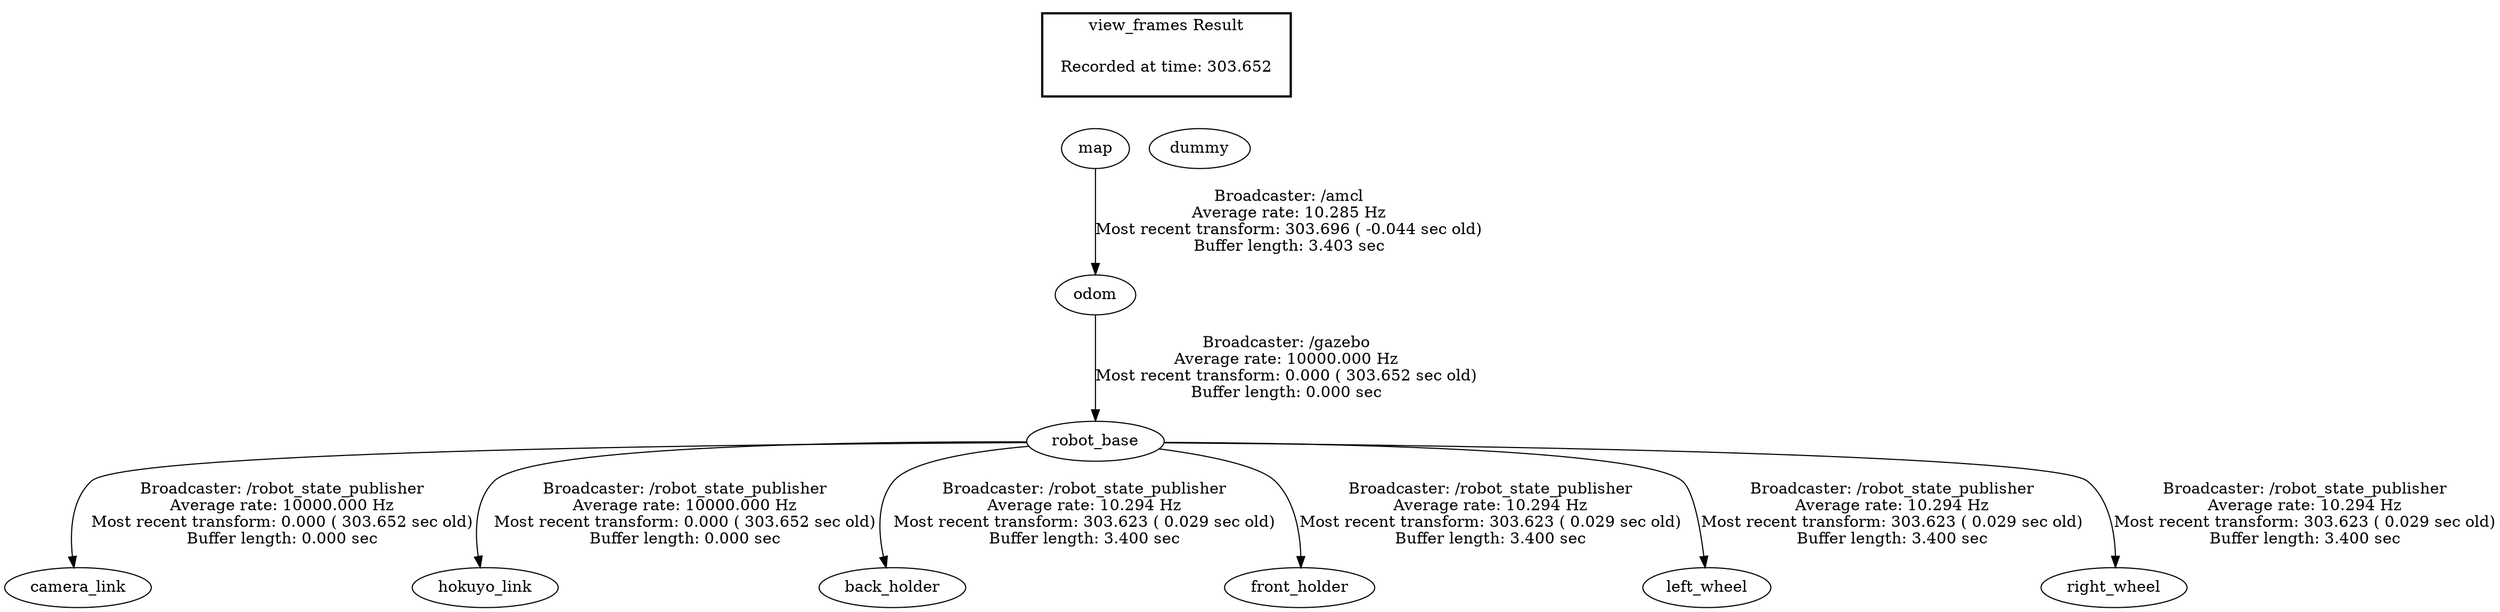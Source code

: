digraph G {
"robot_base" -> "camera_link"[label="Broadcaster: /robot_state_publisher\nAverage rate: 10000.000 Hz\nMost recent transform: 0.000 ( 303.652 sec old)\nBuffer length: 0.000 sec\n"];
"odom" -> "robot_base"[label="Broadcaster: /gazebo\nAverage rate: 10000.000 Hz\nMost recent transform: 0.000 ( 303.652 sec old)\nBuffer length: 0.000 sec\n"];
"robot_base" -> "hokuyo_link"[label="Broadcaster: /robot_state_publisher\nAverage rate: 10000.000 Hz\nMost recent transform: 0.000 ( 303.652 sec old)\nBuffer length: 0.000 sec\n"];
"map" -> "odom"[label="Broadcaster: /amcl\nAverage rate: 10.285 Hz\nMost recent transform: 303.696 ( -0.044 sec old)\nBuffer length: 3.403 sec\n"];
"robot_base" -> "back_holder"[label="Broadcaster: /robot_state_publisher\nAverage rate: 10.294 Hz\nMost recent transform: 303.623 ( 0.029 sec old)\nBuffer length: 3.400 sec\n"];
"robot_base" -> "front_holder"[label="Broadcaster: /robot_state_publisher\nAverage rate: 10.294 Hz\nMost recent transform: 303.623 ( 0.029 sec old)\nBuffer length: 3.400 sec\n"];
"robot_base" -> "left_wheel"[label="Broadcaster: /robot_state_publisher\nAverage rate: 10.294 Hz\nMost recent transform: 303.623 ( 0.029 sec old)\nBuffer length: 3.400 sec\n"];
"robot_base" -> "right_wheel"[label="Broadcaster: /robot_state_publisher\nAverage rate: 10.294 Hz\nMost recent transform: 303.623 ( 0.029 sec old)\nBuffer length: 3.400 sec\n"];
edge [style=invis];
 subgraph cluster_legend { style=bold; color=black; label ="view_frames Result";
"Recorded at time: 303.652"[ shape=plaintext ] ;
 }->"dummy";
edge [style=invis];
 subgraph cluster_legend { style=bold; color=black; label ="view_frames Result";
"Recorded at time: 303.652"[ shape=plaintext ] ;
 }->"map";
}